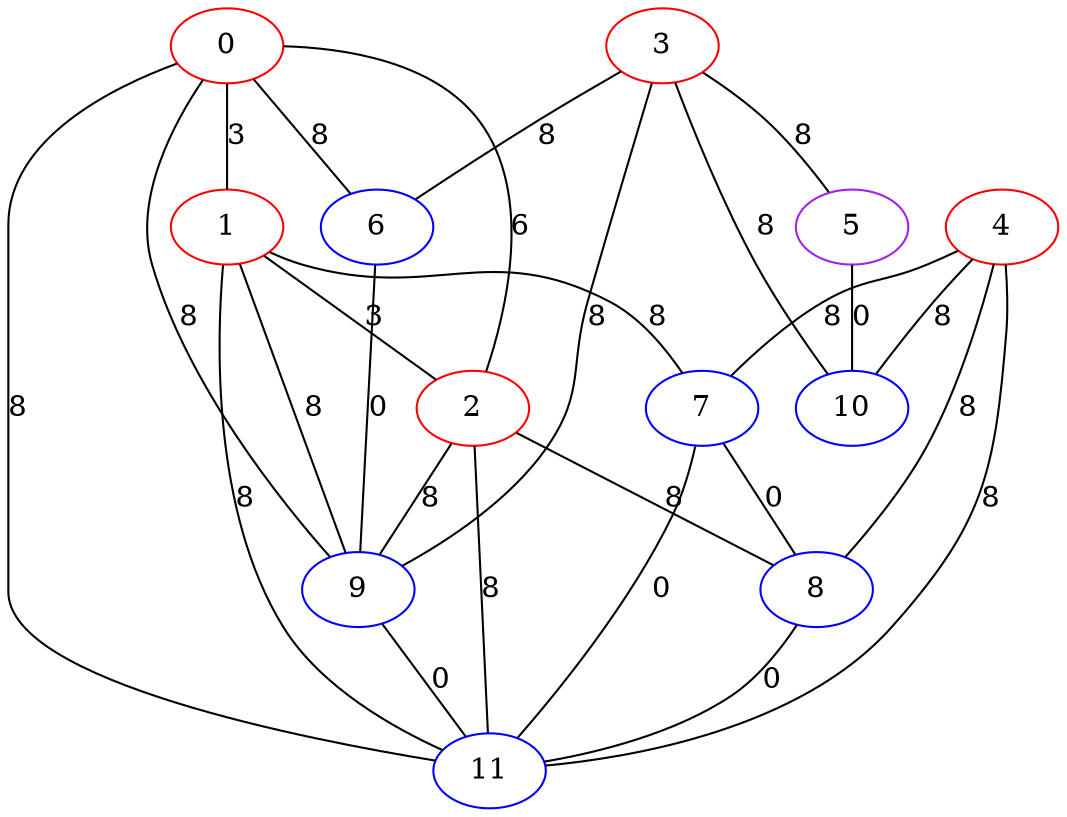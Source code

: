 graph "" {
0 [color=red, weight=1];
1 [color=red, weight=1];
2 [color=red, weight=1];
3 [color=red, weight=1];
4 [color=red, weight=1];
5 [color=purple, weight=4];
6 [color=blue, weight=3];
7 [color=blue, weight=3];
8 [color=blue, weight=3];
9 [color=blue, weight=3];
10 [color=blue, weight=3];
11 [color=blue, weight=3];
0 -- 1  [key=0, label=3];
0 -- 2  [key=0, label=6];
0 -- 11  [key=0, label=8];
0 -- 6  [key=0, label=8];
0 -- 9  [key=0, label=8];
1 -- 9  [key=0, label=8];
1 -- 2  [key=0, label=3];
1 -- 11  [key=0, label=8];
1 -- 7  [key=0, label=8];
2 -- 11  [key=0, label=8];
2 -- 8  [key=0, label=8];
2 -- 9  [key=0, label=8];
3 -- 9  [key=0, label=8];
3 -- 10  [key=0, label=8];
3 -- 5  [key=0, label=8];
3 -- 6  [key=0, label=8];
4 -- 8  [key=0, label=8];
4 -- 10  [key=0, label=8];
4 -- 11  [key=0, label=8];
4 -- 7  [key=0, label=8];
5 -- 10  [key=0, label=0];
6 -- 9  [key=0, label=0];
7 -- 8  [key=0, label=0];
7 -- 11  [key=0, label=0];
8 -- 11  [key=0, label=0];
9 -- 11  [key=0, label=0];
}

